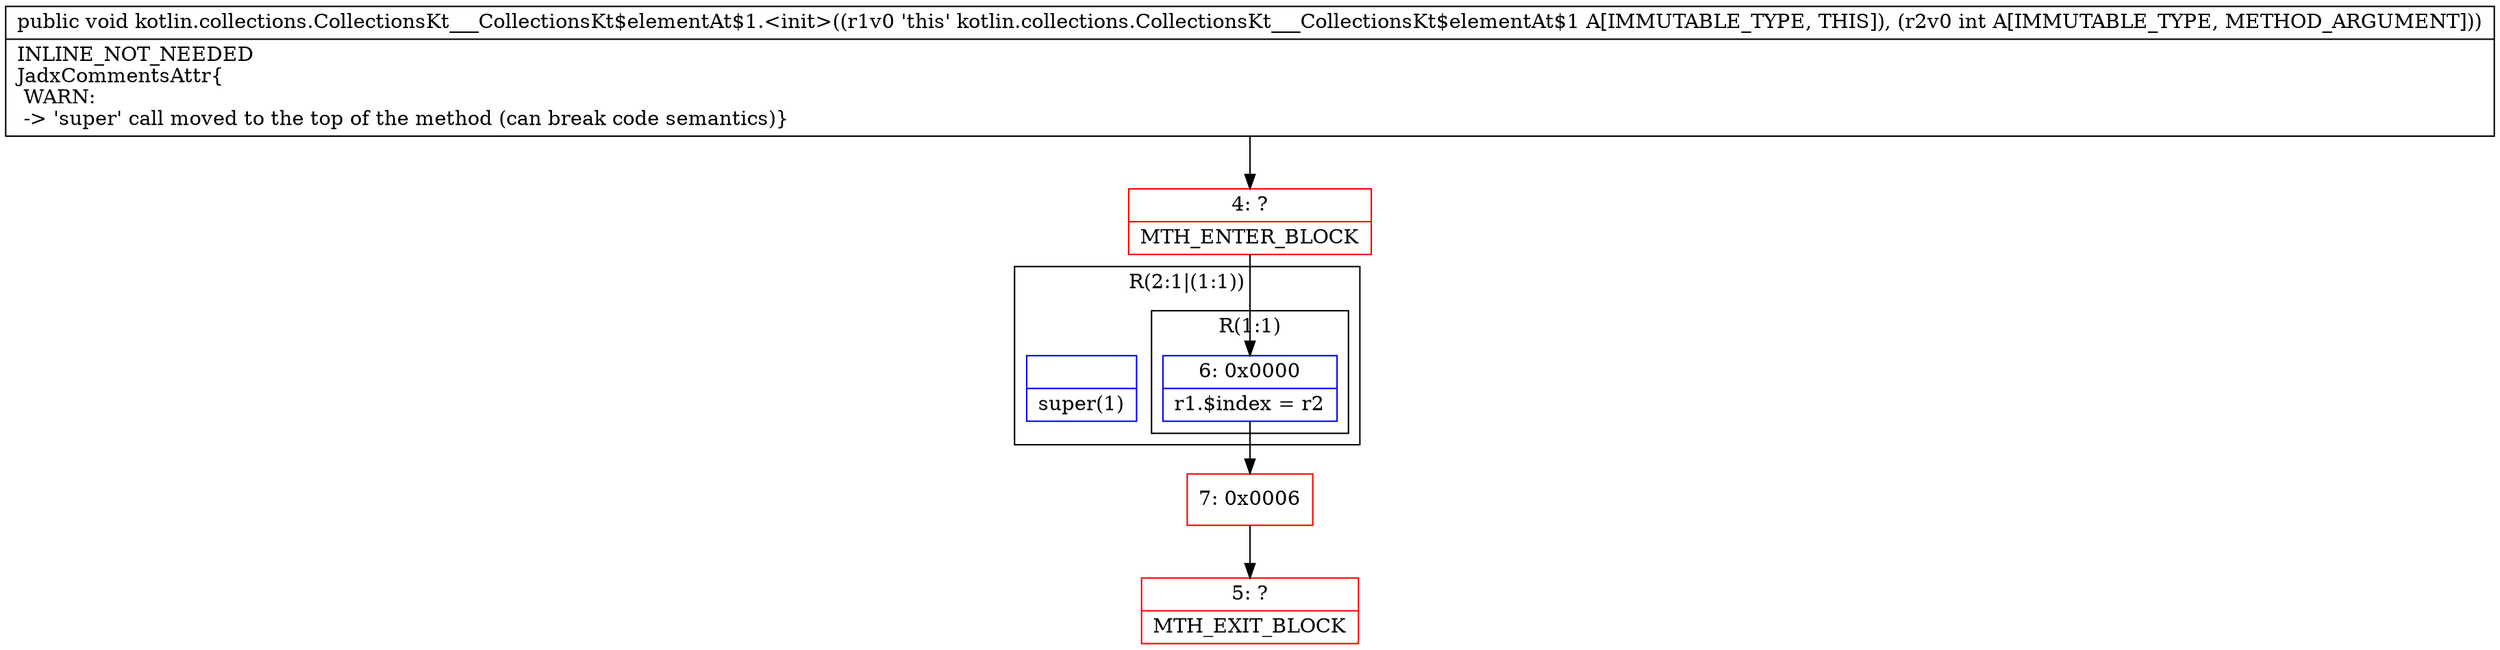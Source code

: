 digraph "CFG forkotlin.collections.CollectionsKt___CollectionsKt$elementAt$1.\<init\>(I)V" {
subgraph cluster_Region_290813216 {
label = "R(2:1|(1:1))";
node [shape=record,color=blue];
Node_InsnContainer_2029887871 [shape=record,label="{|super(1)\l}"];
subgraph cluster_Region_1668584344 {
label = "R(1:1)";
node [shape=record,color=blue];
Node_6 [shape=record,label="{6\:\ 0x0000|r1.$index = r2\l}"];
}
}
Node_4 [shape=record,color=red,label="{4\:\ ?|MTH_ENTER_BLOCK\l}"];
Node_7 [shape=record,color=red,label="{7\:\ 0x0006}"];
Node_5 [shape=record,color=red,label="{5\:\ ?|MTH_EXIT_BLOCK\l}"];
MethodNode[shape=record,label="{public void kotlin.collections.CollectionsKt___CollectionsKt$elementAt$1.\<init\>((r1v0 'this' kotlin.collections.CollectionsKt___CollectionsKt$elementAt$1 A[IMMUTABLE_TYPE, THIS]), (r2v0 int A[IMMUTABLE_TYPE, METHOD_ARGUMENT]))  | INLINE_NOT_NEEDED\lJadxCommentsAttr\{\l WARN: \l \-\> 'super' call moved to the top of the method (can break code semantics)\}\l}"];
MethodNode -> Node_4;Node_6 -> Node_7;
Node_4 -> Node_6;
Node_7 -> Node_5;
}

